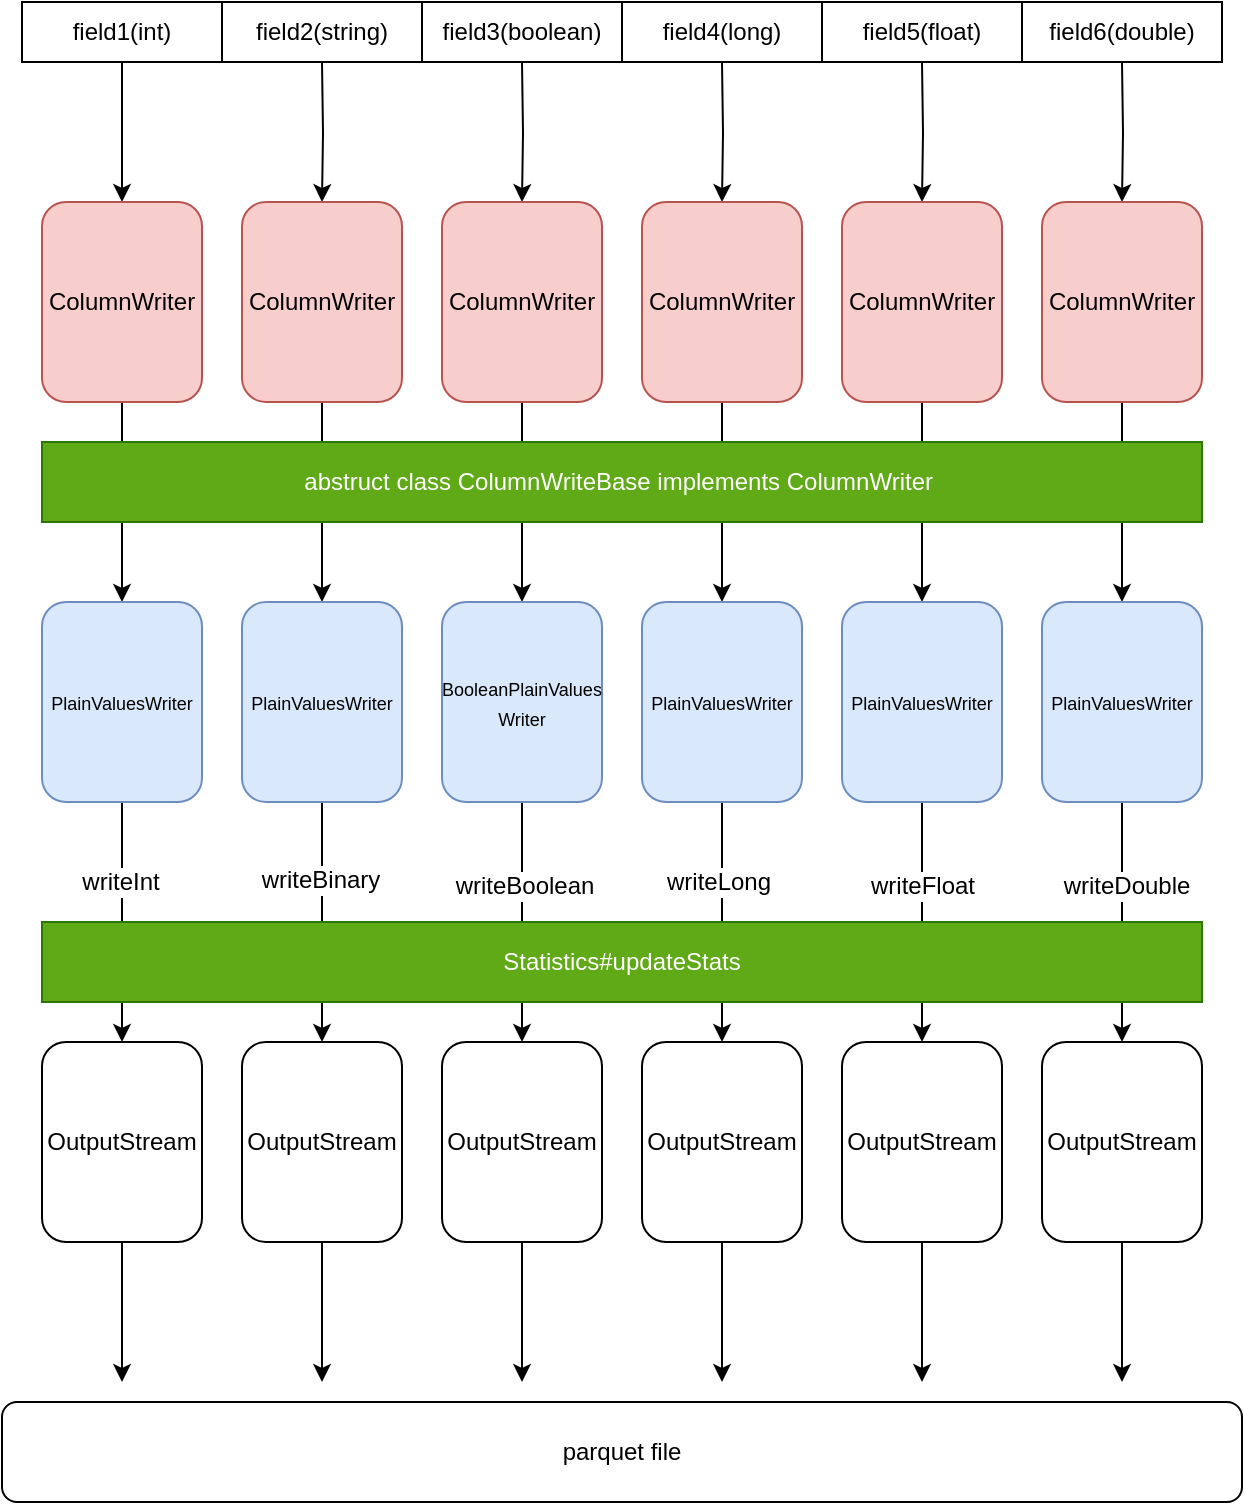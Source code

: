 <mxfile version="14.7.6" type="github">
  <diagram id="HkFWZjDMgI0jHzRYYpE6" name="Page-1">
    <mxGraphModel dx="1186" dy="764" grid="1" gridSize="10" guides="1" tooltips="1" connect="1" arrows="1" fold="1" page="1" pageScale="1" pageWidth="827" pageHeight="1169" math="0" shadow="0">
      <root>
        <mxCell id="0" />
        <mxCell id="1" parent="0" />
        <mxCell id="huZdh_4YWuAhXo4pvME7-1" style="edgeStyle=orthogonalEdgeStyle;rounded=0;orthogonalLoop=1;jettySize=auto;html=1;entryX=0.5;entryY=0;entryDx=0;entryDy=0;" edge="1" parent="1" source="huZdh_4YWuAhXo4pvME7-2" target="huZdh_4YWuAhXo4pvME7-9">
          <mxGeometry relative="1" as="geometry" />
        </mxCell>
        <mxCell id="huZdh_4YWuAhXo4pvME7-2" value="field1(int)" style="rounded=0;whiteSpace=wrap;html=1;" vertex="1" parent="1">
          <mxGeometry x="130" y="680" width="100" height="30" as="geometry" />
        </mxCell>
        <mxCell id="huZdh_4YWuAhXo4pvME7-3" value="field2(string)" style="rounded=0;whiteSpace=wrap;html=1;" vertex="1" parent="1">
          <mxGeometry x="230" y="680" width="100" height="30" as="geometry" />
        </mxCell>
        <mxCell id="huZdh_4YWuAhXo4pvME7-4" value="field3(boolean)" style="rounded=0;whiteSpace=wrap;html=1;" vertex="1" parent="1">
          <mxGeometry x="330" y="680" width="100" height="30" as="geometry" />
        </mxCell>
        <mxCell id="huZdh_4YWuAhXo4pvME7-5" value="field4(long)" style="rounded=0;whiteSpace=wrap;html=1;" vertex="1" parent="1">
          <mxGeometry x="430" y="680" width="100" height="30" as="geometry" />
        </mxCell>
        <mxCell id="huZdh_4YWuAhXo4pvME7-6" value="field5(float)" style="rounded=0;whiteSpace=wrap;html=1;" vertex="1" parent="1">
          <mxGeometry x="530" y="680" width="100" height="30" as="geometry" />
        </mxCell>
        <mxCell id="huZdh_4YWuAhXo4pvME7-7" value="field6(double)" style="rounded=0;whiteSpace=wrap;html=1;" vertex="1" parent="1">
          <mxGeometry x="630" y="680" width="100" height="30" as="geometry" />
        </mxCell>
        <mxCell id="huZdh_4YWuAhXo4pvME7-8" style="edgeStyle=orthogonalEdgeStyle;rounded=0;orthogonalLoop=1;jettySize=auto;html=1;" edge="1" parent="1" source="huZdh_4YWuAhXo4pvME7-9">
          <mxGeometry relative="1" as="geometry">
            <mxPoint x="180" y="980" as="targetPoint" />
          </mxGeometry>
        </mxCell>
        <mxCell id="huZdh_4YWuAhXo4pvME7-9" value="ColumnWriter" style="rounded=1;whiteSpace=wrap;html=1;fillColor=#f8cecc;strokeColor=#b85450;" vertex="1" parent="1">
          <mxGeometry x="140" y="780" width="80" height="100" as="geometry" />
        </mxCell>
        <mxCell id="huZdh_4YWuAhXo4pvME7-10" style="edgeStyle=orthogonalEdgeStyle;rounded=0;orthogonalLoop=1;jettySize=auto;html=1;entryX=0.5;entryY=0;entryDx=0;entryDy=0;" edge="1" parent="1" target="huZdh_4YWuAhXo4pvME7-12">
          <mxGeometry relative="1" as="geometry">
            <mxPoint x="280" y="710" as="sourcePoint" />
          </mxGeometry>
        </mxCell>
        <mxCell id="huZdh_4YWuAhXo4pvME7-11" style="edgeStyle=orthogonalEdgeStyle;rounded=0;orthogonalLoop=1;jettySize=auto;html=1;" edge="1" parent="1" source="huZdh_4YWuAhXo4pvME7-12">
          <mxGeometry relative="1" as="geometry">
            <mxPoint x="280" y="980" as="targetPoint" />
          </mxGeometry>
        </mxCell>
        <mxCell id="huZdh_4YWuAhXo4pvME7-12" value="ColumnWriter" style="rounded=1;whiteSpace=wrap;html=1;fillColor=#f8cecc;strokeColor=#b85450;" vertex="1" parent="1">
          <mxGeometry x="240" y="780" width="80" height="100" as="geometry" />
        </mxCell>
        <mxCell id="huZdh_4YWuAhXo4pvME7-13" style="edgeStyle=orthogonalEdgeStyle;rounded=0;orthogonalLoop=1;jettySize=auto;html=1;entryX=0.5;entryY=0;entryDx=0;entryDy=0;" edge="1" parent="1" target="huZdh_4YWuAhXo4pvME7-15">
          <mxGeometry relative="1" as="geometry">
            <mxPoint x="380" y="710" as="sourcePoint" />
          </mxGeometry>
        </mxCell>
        <mxCell id="huZdh_4YWuAhXo4pvME7-14" style="edgeStyle=orthogonalEdgeStyle;rounded=0;orthogonalLoop=1;jettySize=auto;html=1;" edge="1" parent="1" source="huZdh_4YWuAhXo4pvME7-15">
          <mxGeometry relative="1" as="geometry">
            <mxPoint x="380" y="980" as="targetPoint" />
          </mxGeometry>
        </mxCell>
        <mxCell id="huZdh_4YWuAhXo4pvME7-15" value="ColumnWriter" style="rounded=1;whiteSpace=wrap;html=1;fillColor=#f8cecc;strokeColor=#b85450;" vertex="1" parent="1">
          <mxGeometry x="340" y="780" width="80" height="100" as="geometry" />
        </mxCell>
        <mxCell id="huZdh_4YWuAhXo4pvME7-16" style="edgeStyle=orthogonalEdgeStyle;rounded=0;orthogonalLoop=1;jettySize=auto;html=1;entryX=0.5;entryY=0;entryDx=0;entryDy=0;" edge="1" parent="1" target="huZdh_4YWuAhXo4pvME7-18">
          <mxGeometry relative="1" as="geometry">
            <mxPoint x="480" y="710" as="sourcePoint" />
          </mxGeometry>
        </mxCell>
        <mxCell id="huZdh_4YWuAhXo4pvME7-17" style="edgeStyle=orthogonalEdgeStyle;rounded=0;orthogonalLoop=1;jettySize=auto;html=1;" edge="1" parent="1" source="huZdh_4YWuAhXo4pvME7-18">
          <mxGeometry relative="1" as="geometry">
            <mxPoint x="480" y="980" as="targetPoint" />
          </mxGeometry>
        </mxCell>
        <mxCell id="huZdh_4YWuAhXo4pvME7-18" value="ColumnWriter" style="rounded=1;whiteSpace=wrap;html=1;fillColor=#f8cecc;strokeColor=#b85450;" vertex="1" parent="1">
          <mxGeometry x="440" y="780" width="80" height="100" as="geometry" />
        </mxCell>
        <mxCell id="huZdh_4YWuAhXo4pvME7-19" style="edgeStyle=orthogonalEdgeStyle;rounded=0;orthogonalLoop=1;jettySize=auto;html=1;entryX=0.5;entryY=0;entryDx=0;entryDy=0;" edge="1" parent="1" target="huZdh_4YWuAhXo4pvME7-21">
          <mxGeometry relative="1" as="geometry">
            <mxPoint x="580" y="710" as="sourcePoint" />
          </mxGeometry>
        </mxCell>
        <mxCell id="huZdh_4YWuAhXo4pvME7-20" style="edgeStyle=orthogonalEdgeStyle;rounded=0;orthogonalLoop=1;jettySize=auto;html=1;" edge="1" parent="1" source="huZdh_4YWuAhXo4pvME7-21">
          <mxGeometry relative="1" as="geometry">
            <mxPoint x="580" y="980" as="targetPoint" />
          </mxGeometry>
        </mxCell>
        <mxCell id="huZdh_4YWuAhXo4pvME7-21" value="ColumnWriter" style="rounded=1;whiteSpace=wrap;html=1;fillColor=#f8cecc;strokeColor=#b85450;" vertex="1" parent="1">
          <mxGeometry x="540" y="780" width="80" height="100" as="geometry" />
        </mxCell>
        <mxCell id="huZdh_4YWuAhXo4pvME7-22" style="edgeStyle=orthogonalEdgeStyle;rounded=0;orthogonalLoop=1;jettySize=auto;html=1;entryX=0.5;entryY=0;entryDx=0;entryDy=0;" edge="1" parent="1" target="huZdh_4YWuAhXo4pvME7-24">
          <mxGeometry relative="1" as="geometry">
            <mxPoint x="680" y="710" as="sourcePoint" />
          </mxGeometry>
        </mxCell>
        <mxCell id="huZdh_4YWuAhXo4pvME7-23" style="edgeStyle=orthogonalEdgeStyle;rounded=0;orthogonalLoop=1;jettySize=auto;html=1;" edge="1" parent="1" source="huZdh_4YWuAhXo4pvME7-24">
          <mxGeometry relative="1" as="geometry">
            <mxPoint x="680" y="980" as="targetPoint" />
          </mxGeometry>
        </mxCell>
        <mxCell id="huZdh_4YWuAhXo4pvME7-24" value="ColumnWriter" style="rounded=1;whiteSpace=wrap;html=1;fillColor=#f8cecc;strokeColor=#b85450;" vertex="1" parent="1">
          <mxGeometry x="640" y="780" width="80" height="100" as="geometry" />
        </mxCell>
        <mxCell id="huZdh_4YWuAhXo4pvME7-25" style="edgeStyle=orthogonalEdgeStyle;rounded=0;orthogonalLoop=1;jettySize=auto;html=1;entryX=0.5;entryY=0;entryDx=0;entryDy=0;" edge="1" parent="1" source="huZdh_4YWuAhXo4pvME7-27" target="huZdh_4YWuAhXo4pvME7-44">
          <mxGeometry relative="1" as="geometry">
            <mxPoint x="180" y="1180" as="targetPoint" />
          </mxGeometry>
        </mxCell>
        <mxCell id="huZdh_4YWuAhXo4pvME7-26" value="writeInt" style="text;html=1;align=center;verticalAlign=middle;resizable=0;points=[];labelBackgroundColor=#ffffff;" vertex="1" connectable="0" parent="huZdh_4YWuAhXo4pvME7-25">
          <mxGeometry x="-0.12" y="-2" relative="1" as="geometry">
            <mxPoint x="0.5" y="-13" as="offset" />
          </mxGeometry>
        </mxCell>
        <mxCell id="huZdh_4YWuAhXo4pvME7-27" value="&lt;font style=&quot;font-size: 9px&quot;&gt;PlainValuesWriter&lt;/font&gt;" style="rounded=1;whiteSpace=wrap;html=1;fillColor=#dae8fc;strokeColor=#6c8ebf;" vertex="1" parent="1">
          <mxGeometry x="140" y="980" width="80" height="100" as="geometry" />
        </mxCell>
        <mxCell id="huZdh_4YWuAhXo4pvME7-28" style="edgeStyle=orthogonalEdgeStyle;rounded=0;orthogonalLoop=1;jettySize=auto;html=1;entryX=0.5;entryY=0;entryDx=0;entryDy=0;" edge="1" parent="1" source="huZdh_4YWuAhXo4pvME7-30" target="huZdh_4YWuAhXo4pvME7-46">
          <mxGeometry relative="1" as="geometry">
            <mxPoint x="280" y="1180" as="targetPoint" />
          </mxGeometry>
        </mxCell>
        <mxCell id="huZdh_4YWuAhXo4pvME7-29" value="writeBinary" style="text;html=1;align=center;verticalAlign=middle;resizable=0;points=[];labelBackgroundColor=#ffffff;" vertex="1" connectable="0" parent="huZdh_4YWuAhXo4pvME7-28">
          <mxGeometry x="-0.14" y="-2" relative="1" as="geometry">
            <mxPoint x="0.5" y="-13" as="offset" />
          </mxGeometry>
        </mxCell>
        <mxCell id="huZdh_4YWuAhXo4pvME7-30" value="&lt;span style=&quot;font-size: 9px&quot;&gt;PlainValuesWriter&lt;/span&gt;" style="rounded=1;whiteSpace=wrap;html=1;fillColor=#dae8fc;strokeColor=#6c8ebf;" vertex="1" parent="1">
          <mxGeometry x="240" y="980" width="80" height="100" as="geometry" />
        </mxCell>
        <mxCell id="huZdh_4YWuAhXo4pvME7-31" style="edgeStyle=orthogonalEdgeStyle;rounded=0;orthogonalLoop=1;jettySize=auto;html=1;entryX=0.5;entryY=0;entryDx=0;entryDy=0;" edge="1" parent="1" source="huZdh_4YWuAhXo4pvME7-33" target="huZdh_4YWuAhXo4pvME7-48">
          <mxGeometry relative="1" as="geometry">
            <mxPoint x="380" y="1190" as="targetPoint" />
          </mxGeometry>
        </mxCell>
        <mxCell id="huZdh_4YWuAhXo4pvME7-32" value="writeBoolean" style="text;html=1;align=center;verticalAlign=middle;resizable=0;points=[];labelBackgroundColor=#ffffff;" vertex="1" connectable="0" parent="huZdh_4YWuAhXo4pvME7-31">
          <mxGeometry x="-0.08" relative="1" as="geometry">
            <mxPoint x="0.5" y="-13" as="offset" />
          </mxGeometry>
        </mxCell>
        <mxCell id="huZdh_4YWuAhXo4pvME7-33" value="&lt;font style=&quot;font-size: 9px&quot;&gt;BooleanPlainValues&lt;br&gt;Writer&lt;/font&gt;" style="rounded=1;whiteSpace=wrap;html=1;fillColor=#dae8fc;strokeColor=#6c8ebf;" vertex="1" parent="1">
          <mxGeometry x="340" y="980" width="80" height="100" as="geometry" />
        </mxCell>
        <mxCell id="huZdh_4YWuAhXo4pvME7-34" style="edgeStyle=orthogonalEdgeStyle;rounded=0;orthogonalLoop=1;jettySize=auto;html=1;entryX=0.5;entryY=0;entryDx=0;entryDy=0;" edge="1" parent="1" source="huZdh_4YWuAhXo4pvME7-36" target="huZdh_4YWuAhXo4pvME7-50">
          <mxGeometry relative="1" as="geometry">
            <mxPoint x="480" y="1180" as="targetPoint" />
          </mxGeometry>
        </mxCell>
        <mxCell id="huZdh_4YWuAhXo4pvME7-35" value="writeLong" style="text;html=1;align=center;verticalAlign=middle;resizable=0;points=[];labelBackgroundColor=#ffffff;" vertex="1" connectable="0" parent="huZdh_4YWuAhXo4pvME7-34">
          <mxGeometry x="-0.12" y="-3" relative="1" as="geometry">
            <mxPoint x="0.5" y="-13" as="offset" />
          </mxGeometry>
        </mxCell>
        <mxCell id="huZdh_4YWuAhXo4pvME7-36" value="&lt;span style=&quot;font-size: 9px&quot;&gt;PlainValuesWriter&lt;/span&gt;" style="rounded=1;whiteSpace=wrap;html=1;fillColor=#dae8fc;strokeColor=#6c8ebf;" vertex="1" parent="1">
          <mxGeometry x="440" y="980" width="80" height="100" as="geometry" />
        </mxCell>
        <mxCell id="huZdh_4YWuAhXo4pvME7-37" style="edgeStyle=orthogonalEdgeStyle;rounded=0;orthogonalLoop=1;jettySize=auto;html=1;entryX=0.5;entryY=0;entryDx=0;entryDy=0;" edge="1" parent="1" source="huZdh_4YWuAhXo4pvME7-39" target="huZdh_4YWuAhXo4pvME7-52">
          <mxGeometry relative="1" as="geometry">
            <mxPoint x="580" y="1180" as="targetPoint" />
          </mxGeometry>
        </mxCell>
        <mxCell id="huZdh_4YWuAhXo4pvME7-38" value="writeFloat" style="text;html=1;align=center;verticalAlign=middle;resizable=0;points=[];labelBackgroundColor=#ffffff;" vertex="1" connectable="0" parent="huZdh_4YWuAhXo4pvME7-37">
          <mxGeometry x="-0.08" y="-1" relative="1" as="geometry">
            <mxPoint x="0.5" y="-13" as="offset" />
          </mxGeometry>
        </mxCell>
        <mxCell id="huZdh_4YWuAhXo4pvME7-39" value="&lt;span style=&quot;font-size: 9px&quot;&gt;PlainValuesWriter&lt;/span&gt;" style="rounded=1;whiteSpace=wrap;html=1;fillColor=#dae8fc;strokeColor=#6c8ebf;" vertex="1" parent="1">
          <mxGeometry x="540" y="980" width="80" height="100" as="geometry" />
        </mxCell>
        <mxCell id="huZdh_4YWuAhXo4pvME7-40" style="edgeStyle=orthogonalEdgeStyle;rounded=0;orthogonalLoop=1;jettySize=auto;html=1;entryX=0.5;entryY=0;entryDx=0;entryDy=0;" edge="1" parent="1" source="huZdh_4YWuAhXo4pvME7-42" target="huZdh_4YWuAhXo4pvME7-54">
          <mxGeometry relative="1" as="geometry">
            <mxPoint x="680" y="1180" as="targetPoint" />
          </mxGeometry>
        </mxCell>
        <mxCell id="huZdh_4YWuAhXo4pvME7-41" value="writeDouble" style="text;html=1;align=center;verticalAlign=middle;resizable=0;points=[];labelBackgroundColor=#ffffff;" vertex="1" connectable="0" parent="huZdh_4YWuAhXo4pvME7-40">
          <mxGeometry x="-0.08" y="1" relative="1" as="geometry">
            <mxPoint x="0.5" y="-13" as="offset" />
          </mxGeometry>
        </mxCell>
        <mxCell id="huZdh_4YWuAhXo4pvME7-42" value="&lt;span style=&quot;font-size: 9px&quot;&gt;PlainValuesWriter&lt;/span&gt;" style="rounded=1;whiteSpace=wrap;html=1;fillColor=#dae8fc;strokeColor=#6c8ebf;" vertex="1" parent="1">
          <mxGeometry x="640" y="980" width="80" height="100" as="geometry" />
        </mxCell>
        <mxCell id="huZdh_4YWuAhXo4pvME7-43" style="edgeStyle=orthogonalEdgeStyle;rounded=0;orthogonalLoop=1;jettySize=auto;html=1;" edge="1" parent="1" source="huZdh_4YWuAhXo4pvME7-44">
          <mxGeometry relative="1" as="geometry">
            <mxPoint x="180" y="1370" as="targetPoint" />
          </mxGeometry>
        </mxCell>
        <mxCell id="huZdh_4YWuAhXo4pvME7-44" value="OutputStream" style="rounded=1;whiteSpace=wrap;html=1;" vertex="1" parent="1">
          <mxGeometry x="140" y="1200" width="80" height="100" as="geometry" />
        </mxCell>
        <mxCell id="huZdh_4YWuAhXo4pvME7-45" style="edgeStyle=orthogonalEdgeStyle;rounded=0;orthogonalLoop=1;jettySize=auto;html=1;" edge="1" parent="1" source="huZdh_4YWuAhXo4pvME7-46">
          <mxGeometry relative="1" as="geometry">
            <mxPoint x="280" y="1370" as="targetPoint" />
          </mxGeometry>
        </mxCell>
        <mxCell id="huZdh_4YWuAhXo4pvME7-46" value="OutputStream" style="rounded=1;whiteSpace=wrap;html=1;" vertex="1" parent="1">
          <mxGeometry x="240" y="1200" width="80" height="100" as="geometry" />
        </mxCell>
        <mxCell id="huZdh_4YWuAhXo4pvME7-47" style="edgeStyle=orthogonalEdgeStyle;rounded=0;orthogonalLoop=1;jettySize=auto;html=1;" edge="1" parent="1" source="huZdh_4YWuAhXo4pvME7-48">
          <mxGeometry relative="1" as="geometry">
            <mxPoint x="380" y="1370" as="targetPoint" />
          </mxGeometry>
        </mxCell>
        <mxCell id="huZdh_4YWuAhXo4pvME7-48" value="OutputStream" style="rounded=1;whiteSpace=wrap;html=1;" vertex="1" parent="1">
          <mxGeometry x="340" y="1200" width="80" height="100" as="geometry" />
        </mxCell>
        <mxCell id="huZdh_4YWuAhXo4pvME7-49" style="edgeStyle=orthogonalEdgeStyle;rounded=0;orthogonalLoop=1;jettySize=auto;html=1;" edge="1" parent="1" source="huZdh_4YWuAhXo4pvME7-50">
          <mxGeometry relative="1" as="geometry">
            <mxPoint x="480" y="1370" as="targetPoint" />
          </mxGeometry>
        </mxCell>
        <mxCell id="huZdh_4YWuAhXo4pvME7-50" value="OutputStream" style="rounded=1;whiteSpace=wrap;html=1;" vertex="1" parent="1">
          <mxGeometry x="440" y="1200" width="80" height="100" as="geometry" />
        </mxCell>
        <mxCell id="huZdh_4YWuAhXo4pvME7-51" style="edgeStyle=orthogonalEdgeStyle;rounded=0;orthogonalLoop=1;jettySize=auto;html=1;" edge="1" parent="1" source="huZdh_4YWuAhXo4pvME7-52">
          <mxGeometry relative="1" as="geometry">
            <mxPoint x="580" y="1370" as="targetPoint" />
          </mxGeometry>
        </mxCell>
        <mxCell id="huZdh_4YWuAhXo4pvME7-52" value="OutputStream" style="rounded=1;whiteSpace=wrap;html=1;" vertex="1" parent="1">
          <mxGeometry x="540" y="1200" width="80" height="100" as="geometry" />
        </mxCell>
        <mxCell id="huZdh_4YWuAhXo4pvME7-53" style="edgeStyle=orthogonalEdgeStyle;rounded=0;orthogonalLoop=1;jettySize=auto;html=1;" edge="1" parent="1" source="huZdh_4YWuAhXo4pvME7-54">
          <mxGeometry relative="1" as="geometry">
            <mxPoint x="680" y="1370" as="targetPoint" />
          </mxGeometry>
        </mxCell>
        <mxCell id="huZdh_4YWuAhXo4pvME7-54" value="OutputStream" style="rounded=1;whiteSpace=wrap;html=1;" vertex="1" parent="1">
          <mxGeometry x="640" y="1200" width="80" height="100" as="geometry" />
        </mxCell>
        <mxCell id="huZdh_4YWuAhXo4pvME7-55" value="parquet file" style="rounded=1;whiteSpace=wrap;html=1;" vertex="1" parent="1">
          <mxGeometry x="120" y="1380" width="620" height="50" as="geometry" />
        </mxCell>
        <mxCell id="huZdh_4YWuAhXo4pvME7-56" value="abstruct class ColumnWriteBase implements ColumnWriter&amp;nbsp;" style="rounded=0;whiteSpace=wrap;html=1;fillColor=#60a917;strokeColor=#2D7600;fontColor=#ffffff;" vertex="1" parent="1">
          <mxGeometry x="140" y="900" width="580" height="40" as="geometry" />
        </mxCell>
        <mxCell id="huZdh_4YWuAhXo4pvME7-57" value="Statistics#updateStats" style="rounded=0;whiteSpace=wrap;html=1;fillColor=#60a917;strokeColor=#2D7600;fontColor=#ffffff;" vertex="1" parent="1">
          <mxGeometry x="140" y="1140" width="580" height="40" as="geometry" />
        </mxCell>
      </root>
    </mxGraphModel>
  </diagram>
</mxfile>
